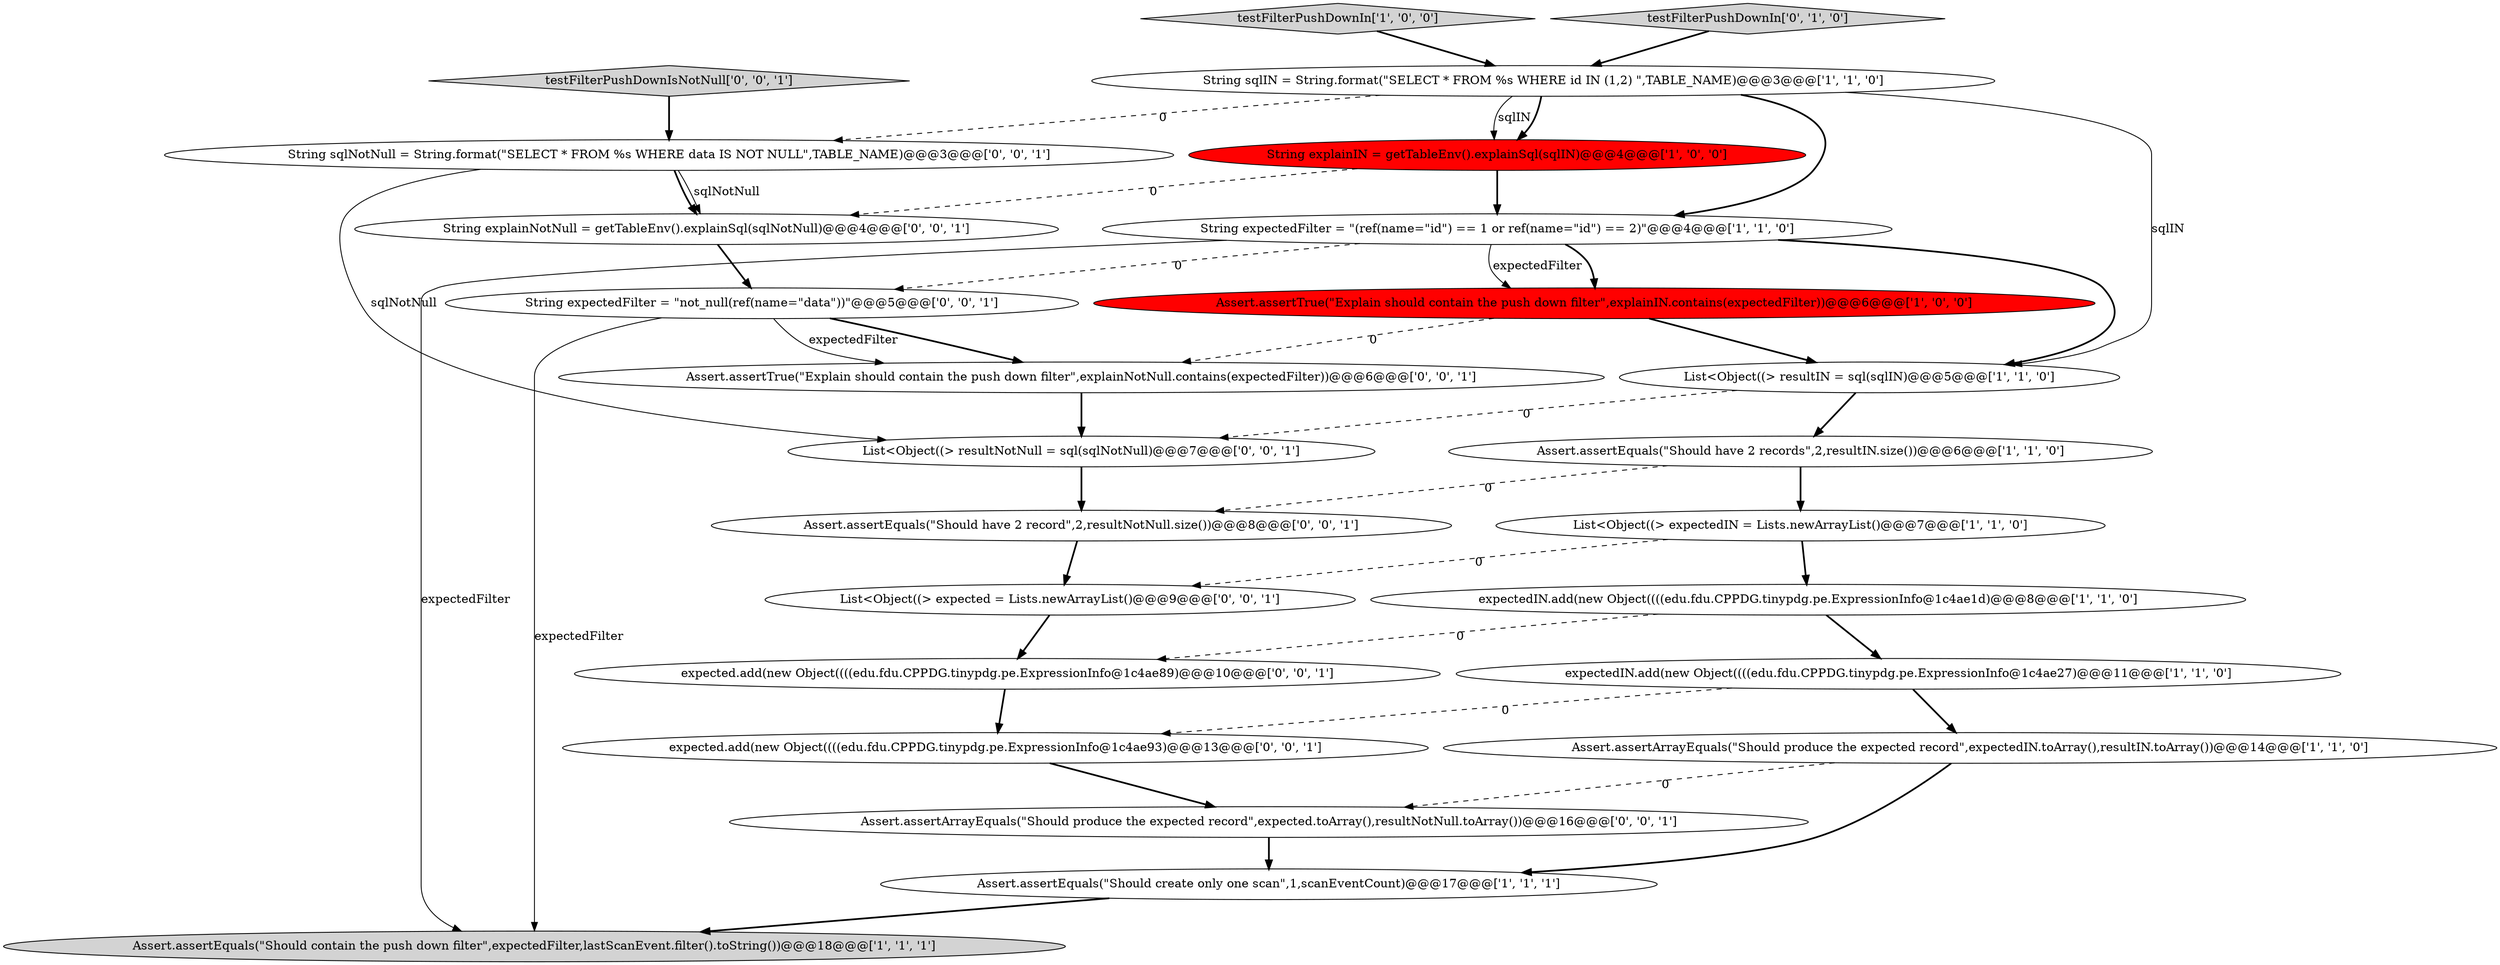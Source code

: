digraph {
0 [style = filled, label = "Assert.assertEquals(\"Should have 2 records\",2,resultIN.size())@@@6@@@['1', '1', '0']", fillcolor = white, shape = ellipse image = "AAA0AAABBB1BBB"];
18 [style = filled, label = "Assert.assertArrayEquals(\"Should produce the expected record\",expected.toArray(),resultNotNull.toArray())@@@16@@@['0', '0', '1']", fillcolor = white, shape = ellipse image = "AAA0AAABBB3BBB"];
4 [style = filled, label = "Assert.assertTrue(\"Explain should contain the push down filter\",explainIN.contains(expectedFilter))@@@6@@@['1', '0', '0']", fillcolor = red, shape = ellipse image = "AAA1AAABBB1BBB"];
17 [style = filled, label = "Assert.assertTrue(\"Explain should contain the push down filter\",explainNotNull.contains(expectedFilter))@@@6@@@['0', '0', '1']", fillcolor = white, shape = ellipse image = "AAA0AAABBB3BBB"];
20 [style = filled, label = "List<Object((> resultNotNull = sql(sqlNotNull)@@@7@@@['0', '0', '1']", fillcolor = white, shape = ellipse image = "AAA0AAABBB3BBB"];
3 [style = filled, label = "Assert.assertEquals(\"Should create only one scan\",1,scanEventCount)@@@17@@@['1', '1', '1']", fillcolor = white, shape = ellipse image = "AAA0AAABBB1BBB"];
11 [style = filled, label = "String explainIN = getTableEnv().explainSql(sqlIN)@@@4@@@['1', '0', '0']", fillcolor = red, shape = ellipse image = "AAA1AAABBB1BBB"];
16 [style = filled, label = "Assert.assertEquals(\"Should have 2 record\",2,resultNotNull.size())@@@8@@@['0', '0', '1']", fillcolor = white, shape = ellipse image = "AAA0AAABBB3BBB"];
8 [style = filled, label = "expectedIN.add(new Object((((edu.fdu.CPPDG.tinypdg.pe.ExpressionInfo@1c4ae27)@@@11@@@['1', '1', '0']", fillcolor = white, shape = ellipse image = "AAA0AAABBB1BBB"];
2 [style = filled, label = "List<Object((> expectedIN = Lists.newArrayList()@@@7@@@['1', '1', '0']", fillcolor = white, shape = ellipse image = "AAA0AAABBB1BBB"];
7 [style = filled, label = "List<Object((> resultIN = sql(sqlIN)@@@5@@@['1', '1', '0']", fillcolor = white, shape = ellipse image = "AAA0AAABBB1BBB"];
5 [style = filled, label = "String sqlIN = String.format(\"SELECT * FROM %s WHERE id IN (1,2) \",TABLE_NAME)@@@3@@@['1', '1', '0']", fillcolor = white, shape = ellipse image = "AAA0AAABBB1BBB"];
23 [style = filled, label = "String explainNotNull = getTableEnv().explainSql(sqlNotNull)@@@4@@@['0', '0', '1']", fillcolor = white, shape = ellipse image = "AAA0AAABBB3BBB"];
21 [style = filled, label = "testFilterPushDownIsNotNull['0', '0', '1']", fillcolor = lightgray, shape = diamond image = "AAA0AAABBB3BBB"];
1 [style = filled, label = "testFilterPushDownIn['1', '0', '0']", fillcolor = lightgray, shape = diamond image = "AAA0AAABBB1BBB"];
14 [style = filled, label = "String expectedFilter = \"not_null(ref(name=\"data\"))\"@@@5@@@['0', '0', '1']", fillcolor = white, shape = ellipse image = "AAA0AAABBB3BBB"];
24 [style = filled, label = "expected.add(new Object((((edu.fdu.CPPDG.tinypdg.pe.ExpressionInfo@1c4ae89)@@@10@@@['0', '0', '1']", fillcolor = white, shape = ellipse image = "AAA0AAABBB3BBB"];
15 [style = filled, label = "String sqlNotNull = String.format(\"SELECT * FROM %s WHERE data IS NOT NULL\",TABLE_NAME)@@@3@@@['0', '0', '1']", fillcolor = white, shape = ellipse image = "AAA0AAABBB3BBB"];
22 [style = filled, label = "List<Object((> expected = Lists.newArrayList()@@@9@@@['0', '0', '1']", fillcolor = white, shape = ellipse image = "AAA0AAABBB3BBB"];
9 [style = filled, label = "expectedIN.add(new Object((((edu.fdu.CPPDG.tinypdg.pe.ExpressionInfo@1c4ae1d)@@@8@@@['1', '1', '0']", fillcolor = white, shape = ellipse image = "AAA0AAABBB1BBB"];
13 [style = filled, label = "testFilterPushDownIn['0', '1', '0']", fillcolor = lightgray, shape = diamond image = "AAA0AAABBB2BBB"];
12 [style = filled, label = "Assert.assertEquals(\"Should contain the push down filter\",expectedFilter,lastScanEvent.filter().toString())@@@18@@@['1', '1', '1']", fillcolor = lightgray, shape = ellipse image = "AAA0AAABBB1BBB"];
19 [style = filled, label = "expected.add(new Object((((edu.fdu.CPPDG.tinypdg.pe.ExpressionInfo@1c4ae93)@@@13@@@['0', '0', '1']", fillcolor = white, shape = ellipse image = "AAA0AAABBB3BBB"];
6 [style = filled, label = "String expectedFilter = \"(ref(name=\"id\") == 1 or ref(name=\"id\") == 2)\"@@@4@@@['1', '1', '0']", fillcolor = white, shape = ellipse image = "AAA0AAABBB1BBB"];
10 [style = filled, label = "Assert.assertArrayEquals(\"Should produce the expected record\",expectedIN.toArray(),resultIN.toArray())@@@14@@@['1', '1', '0']", fillcolor = white, shape = ellipse image = "AAA0AAABBB1BBB"];
1->5 [style = bold, label=""];
8->19 [style = dashed, label="0"];
8->10 [style = bold, label=""];
15->23 [style = bold, label=""];
18->3 [style = bold, label=""];
15->23 [style = solid, label="sqlNotNull"];
19->18 [style = bold, label=""];
24->19 [style = bold, label=""];
4->17 [style = dashed, label="0"];
9->24 [style = dashed, label="0"];
5->7 [style = solid, label="sqlIN"];
21->15 [style = bold, label=""];
11->6 [style = bold, label=""];
0->2 [style = bold, label=""];
6->12 [style = solid, label="expectedFilter"];
0->16 [style = dashed, label="0"];
5->11 [style = solid, label="sqlIN"];
7->20 [style = dashed, label="0"];
10->3 [style = bold, label=""];
14->17 [style = bold, label=""];
11->23 [style = dashed, label="0"];
7->0 [style = bold, label=""];
2->9 [style = bold, label=""];
14->17 [style = solid, label="expectedFilter"];
3->12 [style = bold, label=""];
6->14 [style = dashed, label="0"];
15->20 [style = solid, label="sqlNotNull"];
9->8 [style = bold, label=""];
16->22 [style = bold, label=""];
4->7 [style = bold, label=""];
14->12 [style = solid, label="expectedFilter"];
23->14 [style = bold, label=""];
6->4 [style = bold, label=""];
6->4 [style = solid, label="expectedFilter"];
20->16 [style = bold, label=""];
5->6 [style = bold, label=""];
13->5 [style = bold, label=""];
5->11 [style = bold, label=""];
22->24 [style = bold, label=""];
6->7 [style = bold, label=""];
5->15 [style = dashed, label="0"];
2->22 [style = dashed, label="0"];
10->18 [style = dashed, label="0"];
17->20 [style = bold, label=""];
}
